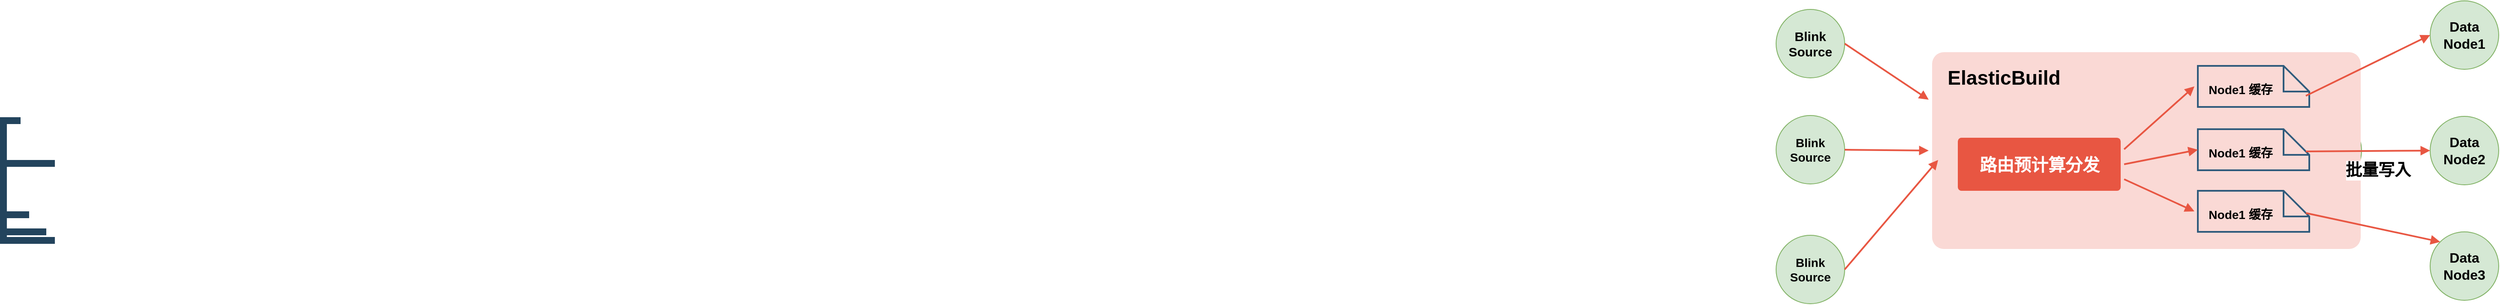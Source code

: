 <mxfile version="10.7.1" type="github"><diagram name="Page-1" id="64c3da0e-402f-94eb-ee01-a36477274f13"><mxGraphModel dx="667" dy="1134" grid="1" gridSize="10" guides="1" tooltips="1" connect="1" arrows="1" fold="1" page="1" pageScale="1" pageWidth="1169" pageHeight="826" background="#ffffff" math="0" shadow="0"><root><mxCell id="0"/><mxCell id="1" parent="0"/><mxCell id="105" value="" style="edgeStyle=elbowEdgeStyle;elbow=horizontal;rounded=0;fontColor=#000000;endArrow=none;endFill=0;strokeWidth=8;strokeColor=#23445D;" parent="1" target="23" edge="1"><mxGeometry width="100" height="100" relative="1" as="geometry"><mxPoint x="70" y="330" as="sourcePoint"/><mxPoint x="110" y="380" as="targetPoint"/><Array as="points"><mxPoint x="50" y="380"/></Array></mxGeometry></mxCell><mxCell id="106" value="" style="edgeStyle=elbowEdgeStyle;elbow=horizontal;rounded=0;fontColor=#000000;endArrow=none;endFill=0;strokeWidth=8;strokeColor=#23445D;" parent="1" target="24" edge="1"><mxGeometry width="100" height="100" relative="1" as="geometry"><mxPoint x="70" y="330" as="sourcePoint"/><mxPoint x="80" y="440" as="targetPoint"/><Array as="points"><mxPoint x="50" y="400"/></Array></mxGeometry></mxCell><mxCell id="107" value="" style="edgeStyle=elbowEdgeStyle;elbow=horizontal;rounded=0;fontColor=#000000;endArrow=none;endFill=0;strokeWidth=8;strokeColor=#23445D;" parent="1" target="27" edge="1"><mxGeometry width="100" height="100" relative="1" as="geometry"><mxPoint x="70" y="330" as="sourcePoint"/><mxPoint x="80" y="440" as="targetPoint"/><Array as="points"><mxPoint x="50" y="540"/></Array></mxGeometry></mxCell><mxCell id="109" value="" style="edgeStyle=elbowEdgeStyle;elbow=horizontal;rounded=0;fontColor=#000000;endArrow=none;endFill=0;strokeWidth=8;strokeColor=#23445D;" parent="1" target="26" edge="1"><mxGeometry width="100" height="100" relative="1" as="geometry"><mxPoint x="70" y="330" as="sourcePoint"/><mxPoint x="100" y="460" as="targetPoint"/><Array as="points"><mxPoint x="50" y="410"/></Array></mxGeometry></mxCell><mxCell id="110" value="" style="edgeStyle=elbowEdgeStyle;elbow=horizontal;rounded=0;fontColor=#000000;endArrow=none;endFill=0;strokeWidth=8;strokeColor=#23445D;" parent="1" target="25" edge="1"><mxGeometry width="100" height="100" relative="1" as="geometry"><mxPoint x="70" y="330" as="sourcePoint"/><mxPoint x="110" y="470" as="targetPoint"/><Array as="points"><mxPoint x="50" y="430"/></Array></mxGeometry></mxCell><mxCell id="aGOnMYK7r-Oz31IBXTwQ-334" value="&lt;font style=&quot;font-size: 16px&quot;&gt;&lt;b&gt;Data Node1&lt;/b&gt;&lt;/font&gt;" style="ellipse;whiteSpace=wrap;html=1;aspect=fixed;fillColor=#d5e8d4;strokeColor=#82b366;" vertex="1" parent="1"><mxGeometry x="2881" y="190" width="80" height="80" as="geometry"/></mxCell><mxCell id="aGOnMYK7r-Oz31IBXTwQ-335" value="&lt;font style=&quot;font-size: 16px&quot;&gt;&lt;b&gt;Data Node2&lt;/b&gt;&lt;/font&gt;" style="ellipse;whiteSpace=wrap;html=1;aspect=fixed;fillColor=#d5e8d4;strokeColor=#82b366;" vertex="1" parent="1"><mxGeometry x="2881" y="325" width="80" height="80" as="geometry"/></mxCell><mxCell id="aGOnMYK7r-Oz31IBXTwQ-382" value="&lt;font style=&quot;font-size: 16px&quot;&gt;&lt;b&gt;Data Node2&lt;/b&gt;&lt;/font&gt;" style="ellipse;whiteSpace=wrap;html=1;aspect=fixed;fillColor=#d5e8d4;strokeColor=#82b366;" vertex="1" parent="1"><mxGeometry x="2721" y="325" width="80" height="80" as="geometry"/></mxCell><mxCell id="aGOnMYK7r-Oz31IBXTwQ-336" value="&lt;font style=&quot;font-size: 16px&quot;&gt;&lt;b&gt;Data Node3&lt;/b&gt;&lt;/font&gt;" style="ellipse;whiteSpace=wrap;html=1;aspect=fixed;fillColor=#d5e8d4;strokeColor=#82b366;" vertex="1" parent="1"><mxGeometry x="2881" y="460" width="80" height="80" as="geometry"/></mxCell><mxCell id="aGOnMYK7r-Oz31IBXTwQ-341" value="" style="rounded=1;fillColor=#fad9d5;strokeWidth=2;html=1;strokeColor=none;arcSize=6;perimeterSpacing=4;" vertex="1" parent="1"><mxGeometry x="2300" y="250" width="500" height="230" as="geometry"/></mxCell><mxCell id="aGOnMYK7r-Oz31IBXTwQ-342" value="&lt;font style=&quot;font-size: 23px&quot;&gt;&lt;b&gt;ElasticBuild&lt;/b&gt;&lt;/font&gt;&lt;br&gt;" style="text;html=1;strokeColor=none;fillColor=none;align=center;verticalAlign=middle;whiteSpace=wrap;rounded=0;" vertex="1" parent="1"><mxGeometry x="2364" y="270" width="40" height="20" as="geometry"/></mxCell><mxCell id="aGOnMYK7r-Oz31IBXTwQ-343" value="&lt;b&gt;&lt;font style=&quot;font-size: 15px&quot;&gt;Blink Source&lt;/font&gt;&lt;/b&gt;" style="ellipse;whiteSpace=wrap;html=1;aspect=fixed;fillColor=#d5e8d4;strokeColor=#82b366;" vertex="1" parent="1"><mxGeometry x="2118" y="200" width="80" height="80" as="geometry"/></mxCell><mxCell id="aGOnMYK7r-Oz31IBXTwQ-344" value="&lt;span&gt;&lt;font style=&quot;font-size: 14px&quot;&gt;&lt;b&gt;Blink Source&lt;/b&gt;&lt;/font&gt;&lt;/span&gt;" style="ellipse;whiteSpace=wrap;html=1;aspect=fixed;fillColor=#d5e8d4;strokeColor=#82b366;" vertex="1" parent="1"><mxGeometry x="2118" y="324" width="80" height="80" as="geometry"/></mxCell><mxCell id="aGOnMYK7r-Oz31IBXTwQ-345" value="&lt;span&gt;&lt;font style=&quot;font-size: 14px&quot;&gt;&lt;b&gt;Blink Source&lt;/b&gt;&lt;/font&gt;&lt;/span&gt;" style="ellipse;whiteSpace=wrap;html=1;aspect=fixed;fillColor=#d5e8d4;strokeColor=#82b366;" vertex="1" parent="1"><mxGeometry x="2118" y="464" width="80" height="80" as="geometry"/></mxCell><mxCell id="aGOnMYK7r-Oz31IBXTwQ-350" value="&lt;b&gt;&lt;font style=&quot;font-size: 20px&quot;&gt;路由预计算分发&lt;/font&gt;&lt;/b&gt;" style="rounded=1;fillColor=#e85642;strokeWidth=2;html=1;strokeColor=none;fontColor=#FFFFFF;fontSize=16;arcSize=7;perimeterSpacing=4;" vertex="1" parent="1"><mxGeometry x="2330" y="350" width="190" height="62" as="geometry"/></mxCell><mxCell id="aGOnMYK7r-Oz31IBXTwQ-352" value="&lt;font style=&quot;font-size: 16px&quot;&gt;&lt;br&gt;&lt;br&gt;&lt;/font&gt;" style="shape=note;verticalLabelPosition=middle;verticalAlign=middle;strokeWidth=2;html=1;align=left;spacingLeft=5;strokeColor=#2f5b7c;labelPosition=right;spacingTop=20;fontColor=#2f5b7c;fillColor=none;perimeterSpacing=4;" vertex="1" parent="1"><mxGeometry x="2610" y="266" width="130" height="48" as="geometry"/></mxCell><mxCell id="aGOnMYK7r-Oz31IBXTwQ-360" value="&lt;b&gt;&lt;font style=&quot;font-size: 14px&quot;&gt;Node1 缓存&lt;/font&gt;&lt;/b&gt;" style="text;html=1;strokeColor=none;fillColor=none;align=center;verticalAlign=middle;whiteSpace=wrap;rounded=0;" vertex="1" parent="1"><mxGeometry x="2620" y="284" width="80" height="20" as="geometry"/></mxCell><mxCell id="aGOnMYK7r-Oz31IBXTwQ-365" value="&lt;font style=&quot;font-size: 16px&quot;&gt;&lt;br&gt;&lt;br&gt;&lt;/font&gt;" style="shape=note;verticalLabelPosition=middle;verticalAlign=middle;strokeWidth=2;html=1;align=left;spacingLeft=5;strokeColor=#2f5b7c;labelPosition=right;spacingTop=20;fontColor=#2f5b7c;fillColor=none;perimeterSpacing=4;" vertex="1" parent="1"><mxGeometry x="2610" y="340" width="130" height="48" as="geometry"/></mxCell><mxCell id="aGOnMYK7r-Oz31IBXTwQ-366" value="&lt;font style=&quot;font-size: 14px&quot;&gt;&lt;b&gt;Node1 缓存&lt;/b&gt;&lt;/font&gt;" style="text;html=1;strokeColor=none;fillColor=none;align=center;verticalAlign=middle;whiteSpace=wrap;rounded=0;" vertex="1" parent="1"><mxGeometry x="2620" y="358" width="80" height="20" as="geometry"/></mxCell><mxCell id="aGOnMYK7r-Oz31IBXTwQ-367" value="&lt;font style=&quot;font-size: 16px&quot;&gt;&lt;br&gt;&lt;br&gt;&lt;/font&gt;" style="shape=note;verticalLabelPosition=middle;verticalAlign=middle;strokeWidth=2;html=1;align=left;spacingLeft=5;strokeColor=#2f5b7c;labelPosition=right;spacingTop=20;fontColor=#2f5b7c;fillColor=none;perimeterSpacing=4;" vertex="1" parent="1"><mxGeometry x="2610" y="412" width="130" height="48" as="geometry"/></mxCell><mxCell id="aGOnMYK7r-Oz31IBXTwQ-368" value="&lt;font style=&quot;font-size: 14px&quot;&gt;&lt;b&gt;Node1 缓存&lt;/b&gt;&lt;/font&gt;" style="text;html=1;strokeColor=none;fillColor=none;align=center;verticalAlign=middle;whiteSpace=wrap;rounded=0;" vertex="1" parent="1"><mxGeometry x="2620" y="430" width="80" height="20" as="geometry"/></mxCell><mxCell id="aGOnMYK7r-Oz31IBXTwQ-370" style="edgeStyle=none;html=1;exitX=1;exitY=0.25;entryX=0;entryY=0.5;startArrow=none;startFill=0;endArrow=block;endFill=1;jettySize=auto;orthogonalLoop=1;strokeColor=#e85642;strokeWidth=2;fontSize=15;fontColor=#FFFFFF;exitDx=0;exitDy=0;entryDx=0;entryDy=0;entryPerimeter=0;" edge="1" parent="1" source="aGOnMYK7r-Oz31IBXTwQ-350" target="aGOnMYK7r-Oz31IBXTwQ-352"><mxGeometry relative="1" as="geometry"><mxPoint x="2674" y="489" as="sourcePoint"/><mxPoint x="2726" y="488" as="targetPoint"/></mxGeometry></mxCell><mxCell id="aGOnMYK7r-Oz31IBXTwQ-371" style="edgeStyle=none;html=1;exitX=1;exitY=0.5;startArrow=none;startFill=0;endArrow=block;endFill=1;jettySize=auto;orthogonalLoop=1;strokeColor=#e85642;strokeWidth=2;fontSize=15;fontColor=#FFFFFF;exitDx=0;exitDy=0;" edge="1" parent="1" source="aGOnMYK7r-Oz31IBXTwQ-350"><mxGeometry relative="1" as="geometry"><mxPoint x="2535" y="376" as="sourcePoint"/><mxPoint x="2610" y="364" as="targetPoint"/></mxGeometry></mxCell><mxCell id="aGOnMYK7r-Oz31IBXTwQ-372" style="edgeStyle=none;html=1;exitX=1;exitY=0.75;entryX=0;entryY=0.5;startArrow=none;startFill=0;endArrow=block;endFill=1;jettySize=auto;orthogonalLoop=1;strokeColor=#e85642;strokeWidth=2;fontSize=15;fontColor=#FFFFFF;exitDx=0;exitDy=0;entryDx=0;entryDy=0;entryPerimeter=0;" edge="1" parent="1" source="aGOnMYK7r-Oz31IBXTwQ-350" target="aGOnMYK7r-Oz31IBXTwQ-367"><mxGeometry relative="1" as="geometry"><mxPoint x="2535" y="376" as="sourcePoint"/><mxPoint x="2631" y="374" as="targetPoint"/></mxGeometry></mxCell><mxCell id="aGOnMYK7r-Oz31IBXTwQ-373" style="edgeStyle=none;html=1;exitX=1;exitY=0.5;entryX=0;entryY=0.25;startArrow=none;startFill=0;endArrow=block;endFill=1;jettySize=auto;orthogonalLoop=1;strokeColor=#e85642;strokeWidth=2;fontSize=15;fontColor=#FFFFFF;exitDx=0;exitDy=0;entryDx=0;entryDy=0;" edge="1" parent="1" source="aGOnMYK7r-Oz31IBXTwQ-343" target="aGOnMYK7r-Oz31IBXTwQ-341"><mxGeometry relative="1" as="geometry"><mxPoint x="2248" y="214" as="sourcePoint"/><mxPoint x="2330" y="140" as="targetPoint"/></mxGeometry></mxCell><mxCell id="aGOnMYK7r-Oz31IBXTwQ-374" style="edgeStyle=none;html=1;exitX=1;exitY=0.5;entryX=0;entryY=0.5;startArrow=none;startFill=0;endArrow=block;endFill=1;jettySize=auto;orthogonalLoop=1;strokeColor=#e85642;strokeWidth=2;fontSize=15;fontColor=#FFFFFF;exitDx=0;exitDy=0;entryDx=0;entryDy=0;" edge="1" parent="1" source="aGOnMYK7r-Oz31IBXTwQ-344" target="aGOnMYK7r-Oz31IBXTwQ-341"><mxGeometry relative="1" as="geometry"><mxPoint x="2200" y="402" as="sourcePoint"/><mxPoint x="2282" y="328" as="targetPoint"/></mxGeometry></mxCell><mxCell id="aGOnMYK7r-Oz31IBXTwQ-375" style="edgeStyle=none;html=1;exitX=1;exitY=0.5;entryX=0;entryY=0.5;startArrow=none;startFill=0;endArrow=block;endFill=1;jettySize=auto;orthogonalLoop=1;strokeColor=#e85642;strokeWidth=2;fontSize=15;fontColor=#FFFFFF;exitDx=0;exitDy=0;entryDx=0;entryDy=0;" edge="1" parent="1" source="aGOnMYK7r-Oz31IBXTwQ-345"><mxGeometry relative="1" as="geometry"><mxPoint x="2141" y="374" as="sourcePoint"/><mxPoint x="2307" y="376" as="targetPoint"/></mxGeometry></mxCell><mxCell id="aGOnMYK7r-Oz31IBXTwQ-376" style="edgeStyle=none;html=1;exitX=0;exitY=0;entryX=0;entryY=0.5;startArrow=none;startFill=0;endArrow=block;endFill=1;jettySize=auto;orthogonalLoop=1;strokeColor=#e85642;strokeWidth=2;fontSize=15;fontColor=#FFFFFF;exitDx=130;exitDy=39;entryDx=0;entryDy=0;exitPerimeter=0;" edge="1" parent="1" source="aGOnMYK7r-Oz31IBXTwQ-352" target="aGOnMYK7r-Oz31IBXTwQ-334"><mxGeometry relative="1" as="geometry"><mxPoint x="2775" y="157" as="sourcePoint"/><mxPoint x="2921" y="223" as="targetPoint"/></mxGeometry></mxCell><mxCell id="aGOnMYK7r-Oz31IBXTwQ-377" style="edgeStyle=none;html=1;exitX=0;exitY=0;entryX=0;entryY=0.5;startArrow=none;startFill=0;endArrow=block;endFill=1;jettySize=auto;orthogonalLoop=1;strokeColor=#e85642;strokeWidth=2;fontSize=15;fontColor=#FFFFFF;exitDx=130;exitDy=30;entryDx=0;entryDy=0;exitPerimeter=0;" edge="1" parent="1" source="aGOnMYK7r-Oz31IBXTwQ-365" target="aGOnMYK7r-Oz31IBXTwQ-335"><mxGeometry relative="1" as="geometry"><mxPoint x="2815" y="316" as="sourcePoint"/><mxPoint x="2891" y="240" as="targetPoint"/><Array as="points"/></mxGeometry></mxCell><mxCell id="aGOnMYK7r-Oz31IBXTwQ-381" value="&lt;font size=&quot;1&quot;&gt;&lt;b style=&quot;font-size: 19px&quot;&gt;批量写入&lt;/b&gt;&lt;/font&gt;" style="text;html=1;resizable=0;points=[];align=center;verticalAlign=middle;labelBackgroundColor=#ffffff;" vertex="1" connectable="0" parent="aGOnMYK7r-Oz31IBXTwQ-377"><mxGeometry x="-0.056" y="-2" relative="1" as="geometry"><mxPoint x="15" y="20" as="offset"/></mxGeometry></mxCell><mxCell id="aGOnMYK7r-Oz31IBXTwQ-378" style="edgeStyle=none;html=1;exitX=0;exitY=0;entryX=0;entryY=0;startArrow=none;startFill=0;endArrow=block;endFill=1;jettySize=auto;orthogonalLoop=1;strokeColor=#e85642;strokeWidth=2;fontSize=15;fontColor=#FFFFFF;exitDx=130;exitDy=30;entryDx=0;entryDy=0;exitPerimeter=0;" edge="1" parent="1" source="aGOnMYK7r-Oz31IBXTwQ-367" target="aGOnMYK7r-Oz31IBXTwQ-336"><mxGeometry relative="1" as="geometry"><mxPoint x="2815" y="376" as="sourcePoint"/><mxPoint x="2891" y="376" as="targetPoint"/></mxGeometry></mxCell></root></mxGraphModel></diagram></mxfile>